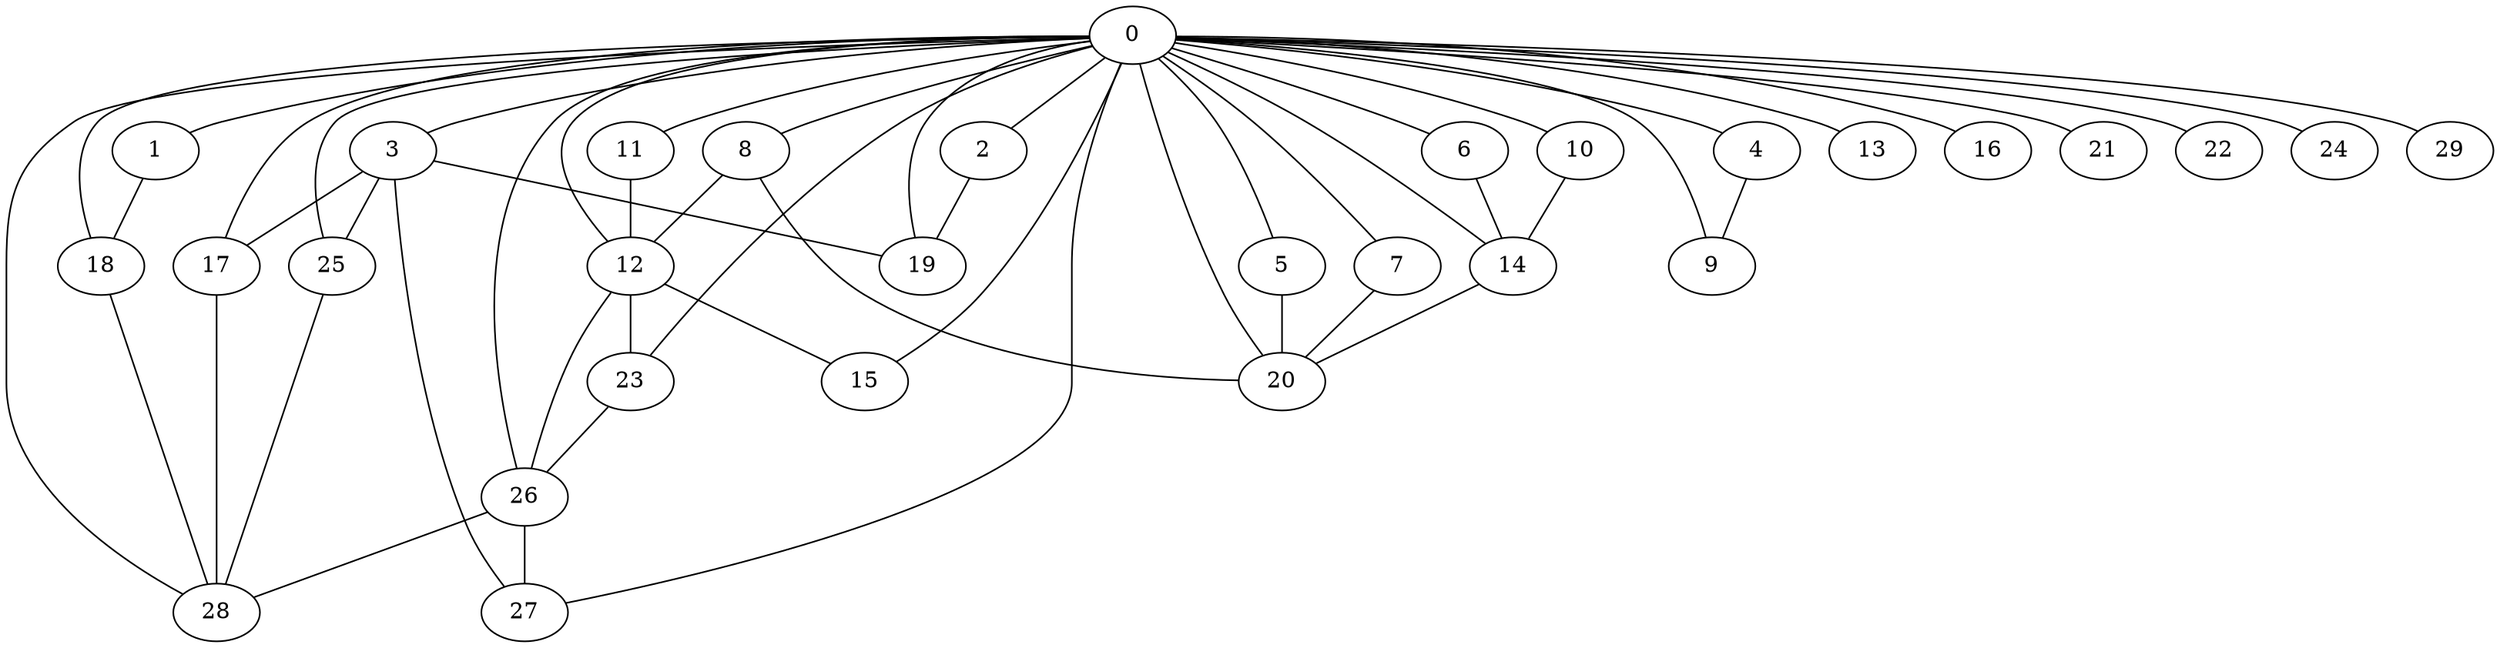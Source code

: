 
graph graphname {
    0 -- 1
0 -- 2
0 -- 3
0 -- 4
0 -- 5
0 -- 6
0 -- 7
0 -- 8
0 -- 9
0 -- 10
0 -- 11
0 -- 12
0 -- 13
0 -- 14
0 -- 15
0 -- 16
0 -- 17
0 -- 18
0 -- 19
0 -- 20
0 -- 21
0 -- 22
0 -- 23
0 -- 24
0 -- 25
0 -- 26
0 -- 27
0 -- 28
0 -- 29
1 -- 18
2 -- 19
3 -- 25
3 -- 17
3 -- 27
3 -- 19
4 -- 9
5 -- 20
6 -- 14
7 -- 20
8 -- 20
8 -- 12
10 -- 14
11 -- 12
12 -- 15
12 -- 26
12 -- 23
14 -- 20
17 -- 28
18 -- 28
23 -- 26
25 -- 28
26 -- 28
26 -- 27

}
